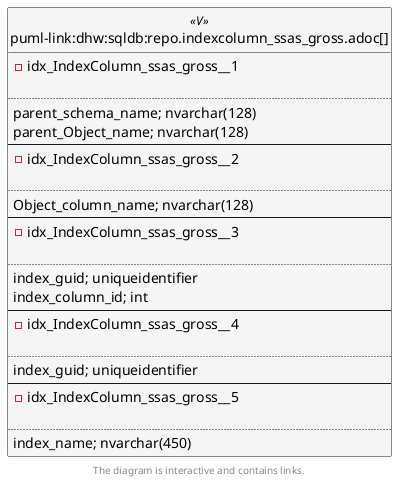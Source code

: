 @startuml
left to right direction
'top to bottom direction
hide circle
'avoide "." issues:
set namespaceSeparator none


skinparam class {
  BackgroundColor White
  BackgroundColor<<FN>> Yellow
  BackgroundColor<<FS>> Yellow
  BackgroundColor<<FT>> LightGray
  BackgroundColor<<IF>> Yellow
  BackgroundColor<<IS>> Yellow
  BackgroundColor<<P>> Aqua
  BackgroundColor<<PC>> Aqua
  BackgroundColor<<SN>> Yellow
  BackgroundColor<<SO>> SlateBlue
  BackgroundColor<<TF>> LightGray
  BackgroundColor<<TR>> Tomato
  BackgroundColor<<U>> White
  BackgroundColor<<V>> WhiteSmoke
  BackgroundColor<<X>> Aqua
  BackgroundColor<<external>> AliceBlue
}


entity "puml-link:dhw:sqldb:repo.indexcolumn_ssas_gross.adoc[]" as repo.IndexColumn_ssas_gross << V >> {
- idx_IndexColumn_ssas_gross__1

..
parent_schema_name; nvarchar(128)
parent_Object_name; nvarchar(128)
--
- idx_IndexColumn_ssas_gross__2

..
Object_column_name; nvarchar(128)
--
- idx_IndexColumn_ssas_gross__3

..
index_guid; uniqueidentifier
index_column_id; int
--
- idx_IndexColumn_ssas_gross__4

..
index_guid; uniqueidentifier
--
- idx_IndexColumn_ssas_gross__5

..
index_name; nvarchar(450)
}

footer The diagram is interactive and contains links.
@enduml

